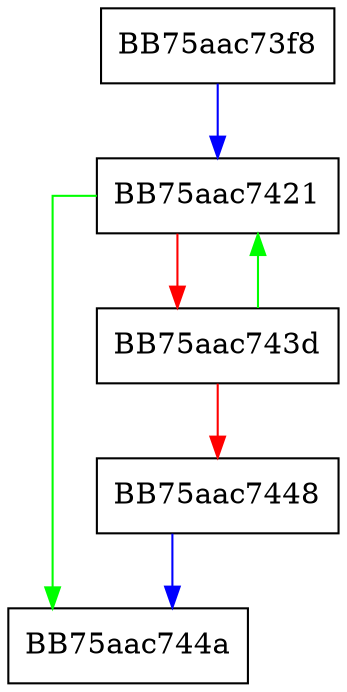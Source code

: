 digraph getVarNumber {
  node [shape="box"];
  graph [splines=ortho];
  BB75aac73f8 -> BB75aac7421 [color="blue"];
  BB75aac7421 -> BB75aac744a [color="green"];
  BB75aac7421 -> BB75aac743d [color="red"];
  BB75aac743d -> BB75aac7421 [color="green"];
  BB75aac743d -> BB75aac7448 [color="red"];
  BB75aac7448 -> BB75aac744a [color="blue"];
}